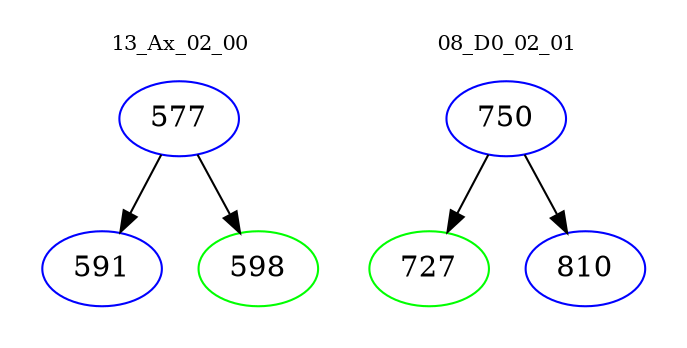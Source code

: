digraph{
subgraph cluster_0 {
color = white
label = "13_Ax_02_00";
fontsize=10;
T0_577 [label="577", color="blue"]
T0_577 -> T0_591 [color="black"]
T0_591 [label="591", color="blue"]
T0_577 -> T0_598 [color="black"]
T0_598 [label="598", color="green"]
}
subgraph cluster_1 {
color = white
label = "08_D0_02_01";
fontsize=10;
T1_750 [label="750", color="blue"]
T1_750 -> T1_727 [color="black"]
T1_727 [label="727", color="green"]
T1_750 -> T1_810 [color="black"]
T1_810 [label="810", color="blue"]
}
}
